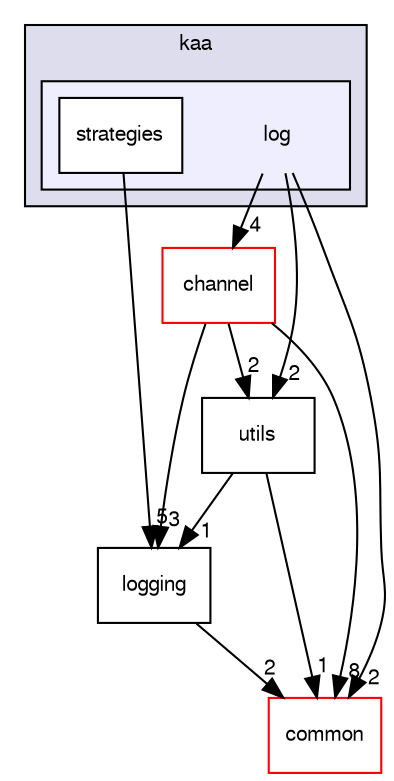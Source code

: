 digraph "/var/lib/jenkins/workspace/kaa_release_0_9_0/client/client-multi/client-cpp/kaa/log" {
  bgcolor=transparent;
  compound=true
  node [ fontsize="10", fontname="FreeSans"];
  edge [ labelfontsize="10", labelfontname="FreeSans"];
  subgraph clusterdir_951d4cf453dead4176aaa049a84f3db0 {
    graph [ bgcolor="#ddddee", pencolor="black", label="kaa" fontname="FreeSans", fontsize="10", URL="dir_951d4cf453dead4176aaa049a84f3db0.html"]
  subgraph clusterdir_163943776b4d0dfd3ec58eb66e7c4a59 {
    graph [ bgcolor="#eeeeff", pencolor="black", label="" URL="dir_163943776b4d0dfd3ec58eb66e7c4a59.html"];
    dir_163943776b4d0dfd3ec58eb66e7c4a59 [shape=plaintext label="log"];
    dir_68798a5581b7f8b885b1aa4eebb04da9 [shape=box label="strategies" color="black" fillcolor="white" style="filled" URL="dir_68798a5581b7f8b885b1aa4eebb04da9.html"];
  }
  }
  dir_dcd04b8779124b2461816a421494fd7a [shape=box label="utils" URL="dir_dcd04b8779124b2461816a421494fd7a.html"];
  dir_395e806c1408165f3bc42cd821277ec8 [shape=box label="channel" color="red" URL="dir_395e806c1408165f3bc42cd821277ec8.html"];
  dir_f0cf5203211ad574769047f17833a076 [shape=box label="logging" URL="dir_f0cf5203211ad574769047f17833a076.html"];
  dir_4ecc634eff9d2cb350bc292edeafcbc9 [shape=box label="common" color="red" URL="dir_4ecc634eff9d2cb350bc292edeafcbc9.html"];
  dir_163943776b4d0dfd3ec58eb66e7c4a59->dir_dcd04b8779124b2461816a421494fd7a [headlabel="2", labeldistance=1.5 headhref="dir_000025_000034.html"];
  dir_163943776b4d0dfd3ec58eb66e7c4a59->dir_395e806c1408165f3bc42cd821277ec8 [headlabel="4", labeldistance=1.5 headhref="dir_000025_000010.html"];
  dir_163943776b4d0dfd3ec58eb66e7c4a59->dir_4ecc634eff9d2cb350bc292edeafcbc9 [headlabel="2", labeldistance=1.5 headhref="dir_000025_000014.html"];
  dir_68798a5581b7f8b885b1aa4eebb04da9->dir_f0cf5203211ad574769047f17833a076 [headlabel="5", labeldistance=1.5 headhref="dir_000026_000027.html"];
  dir_dcd04b8779124b2461816a421494fd7a->dir_f0cf5203211ad574769047f17833a076 [headlabel="1", labeldistance=1.5 headhref="dir_000034_000027.html"];
  dir_dcd04b8779124b2461816a421494fd7a->dir_4ecc634eff9d2cb350bc292edeafcbc9 [headlabel="1", labeldistance=1.5 headhref="dir_000034_000014.html"];
  dir_395e806c1408165f3bc42cd821277ec8->dir_dcd04b8779124b2461816a421494fd7a [headlabel="2", labeldistance=1.5 headhref="dir_000010_000034.html"];
  dir_395e806c1408165f3bc42cd821277ec8->dir_f0cf5203211ad574769047f17833a076 [headlabel="3", labeldistance=1.5 headhref="dir_000010_000027.html"];
  dir_395e806c1408165f3bc42cd821277ec8->dir_4ecc634eff9d2cb350bc292edeafcbc9 [headlabel="8", labeldistance=1.5 headhref="dir_000010_000014.html"];
  dir_f0cf5203211ad574769047f17833a076->dir_4ecc634eff9d2cb350bc292edeafcbc9 [headlabel="2", labeldistance=1.5 headhref="dir_000027_000014.html"];
}
